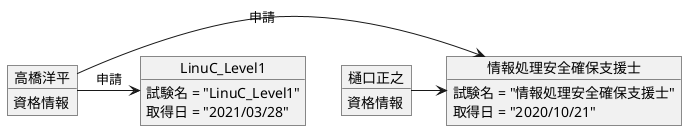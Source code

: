 
@startuml 演習3-6_OBJ_資格取得のオブジェクト図

object 高橋洋平 {
  資格情報
}

object 樋口正之 {
  資格情報
}

object 情報処理安全確保支援士 {
  試験名 = "情報処理安全確保支援士"
  取得日 = "2020/10/21"
}

object LinuC_Level1 {
  試験名 = "LinuC_Level1"
  取得日 = "2021/03/28"
}

高橋洋平 -> 情報処理安全確保支援士 : 申請
高橋洋平 -> LinuC_Level1 : 申請
樋口正之 -> 情報処理安全確保支援士

@enduml
